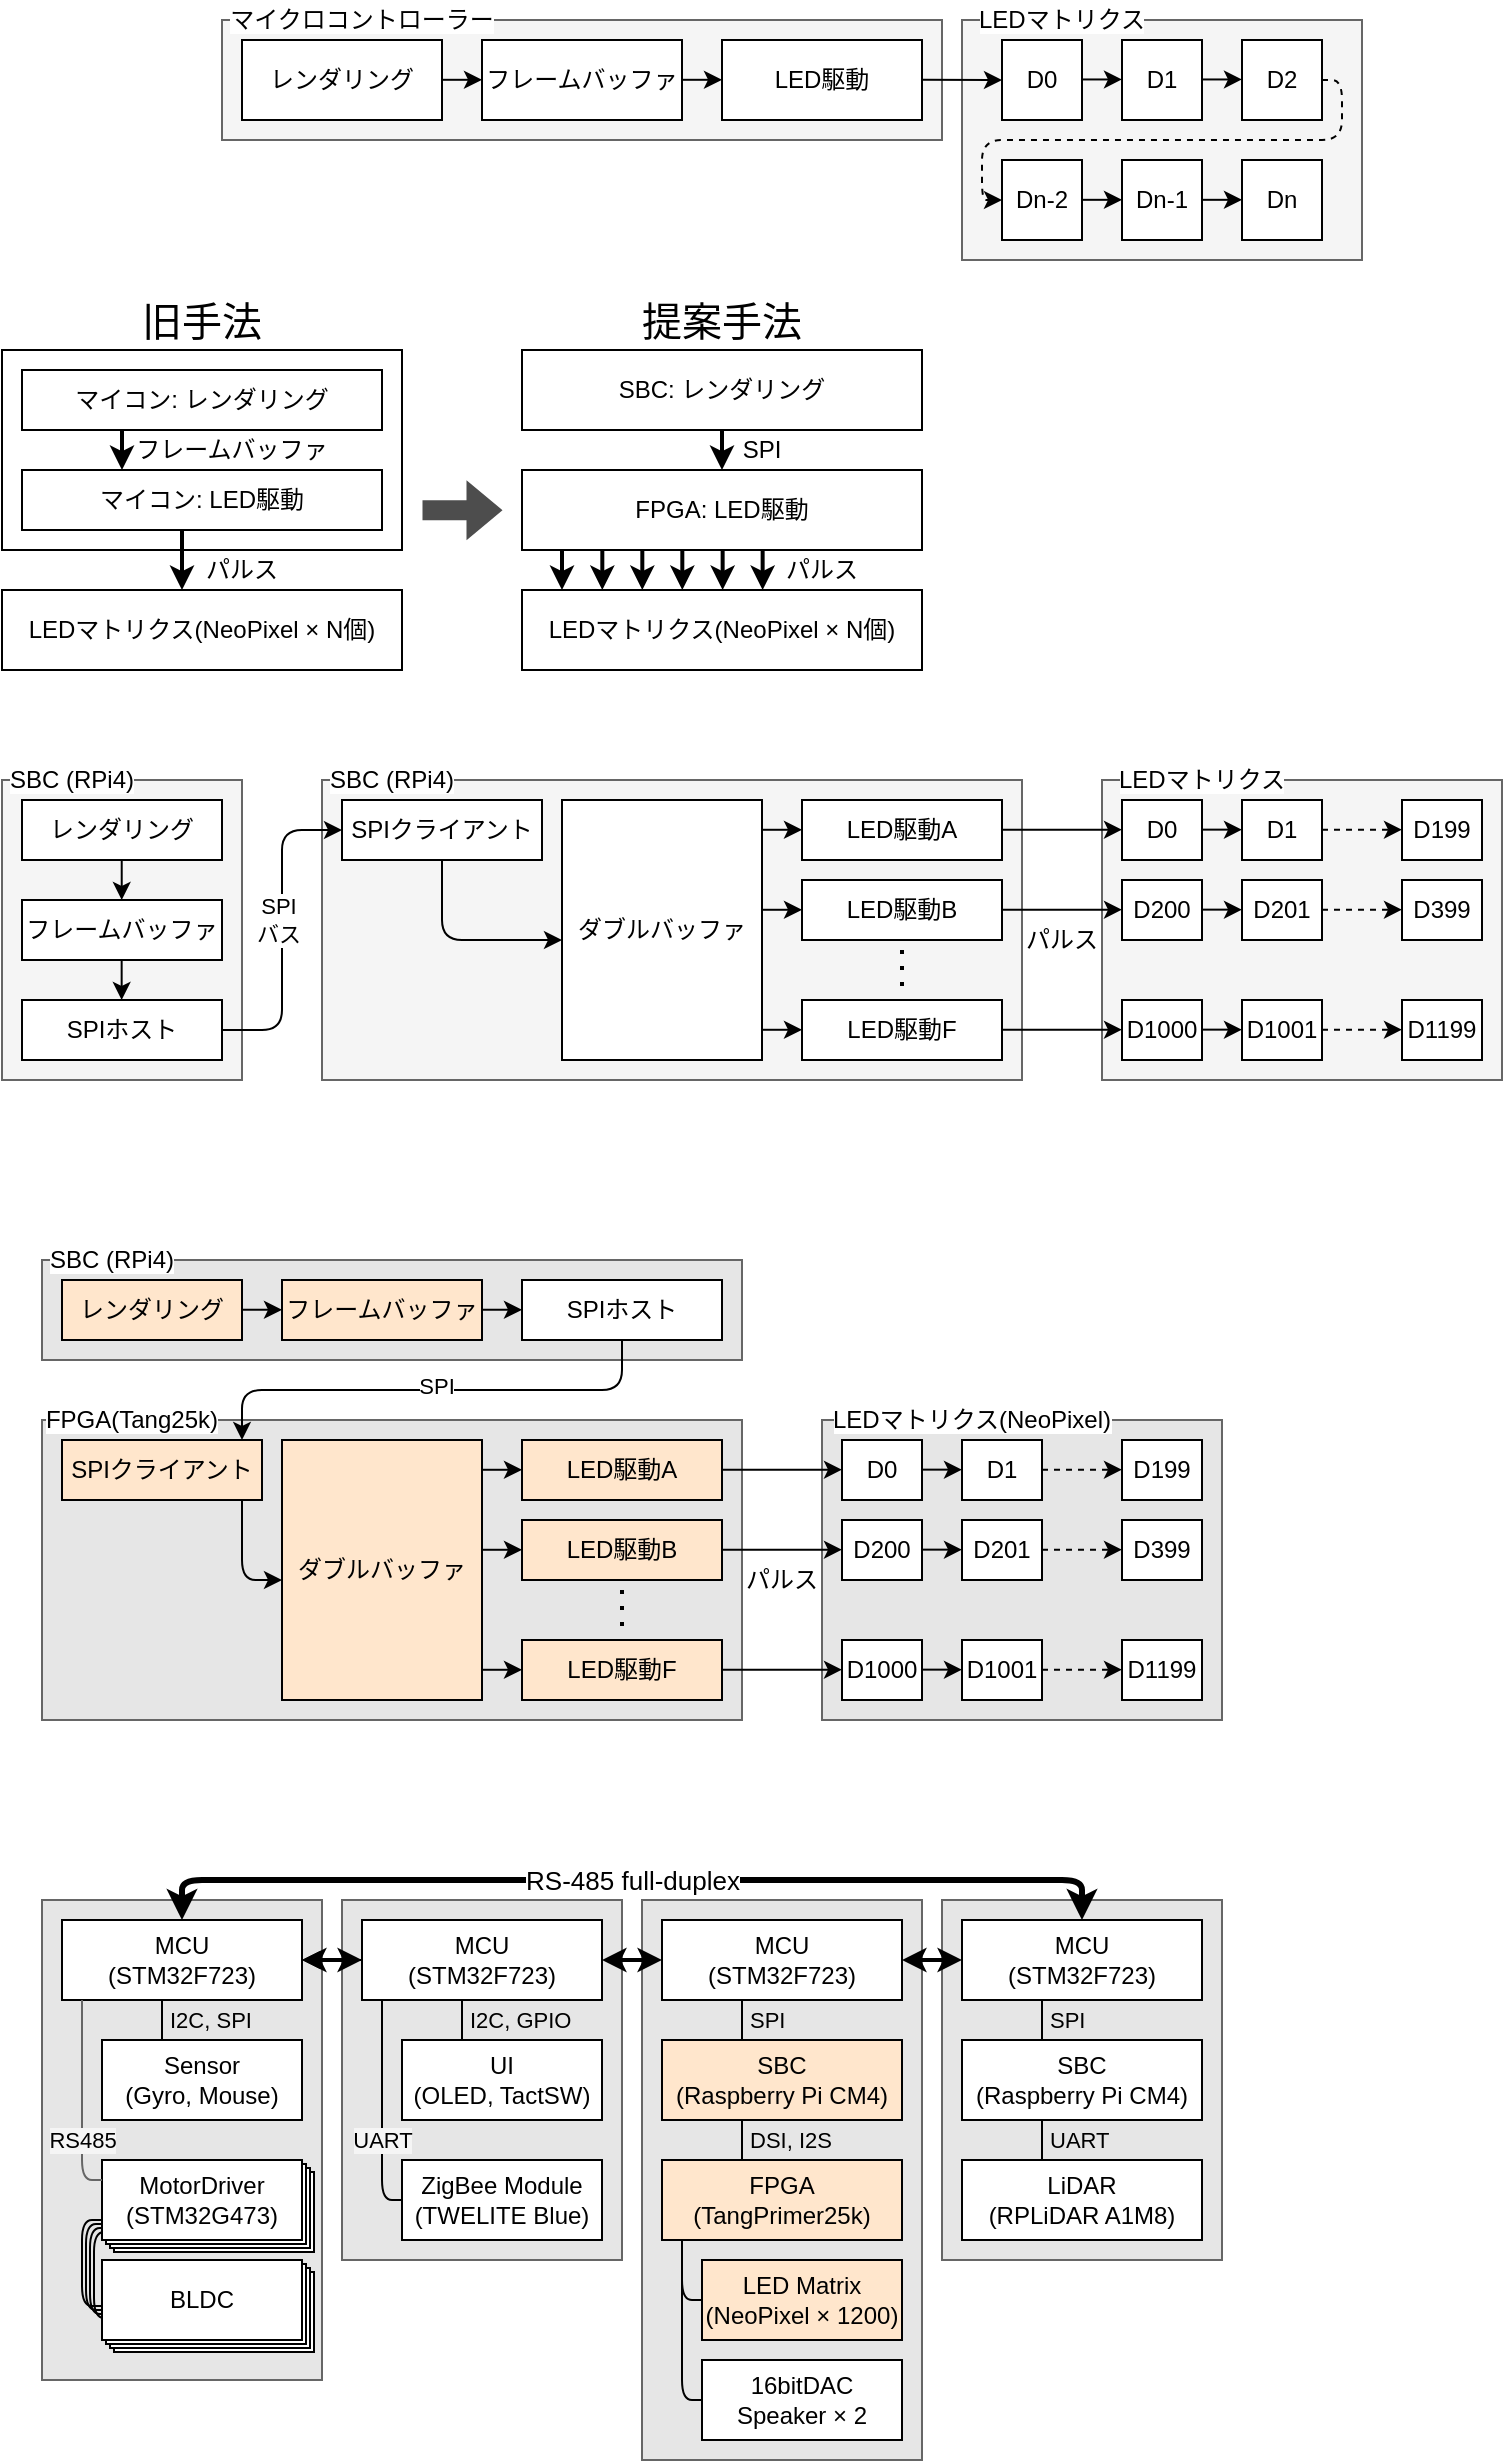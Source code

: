<mxfile>
    <diagram id="3L20UBSQIsQVpftriw2r" name="ページ1">
        <mxGraphModel dx="655" dy="549" grid="1" gridSize="10" guides="1" tooltips="1" connect="1" arrows="1" fold="1" page="1" pageScale="1" pageWidth="1169" pageHeight="827" math="0" shadow="0">
            <root>
                <mxCell id="0"/>
                <mxCell id="1" parent="0"/>
                <mxCell id="86" value="" style="rounded=0;whiteSpace=wrap;html=1;fillColor=none;" parent="1" vertex="1">
                    <mxGeometry x="20" y="245" width="200" height="100" as="geometry"/>
                </mxCell>
                <mxCell id="2" value="" style="rounded=0;whiteSpace=wrap;html=1;fillColor=#f5f5f5;fontColor=#333333;strokeColor=#666666;" parent="1" vertex="1">
                    <mxGeometry x="130" y="80" width="360" height="60" as="geometry"/>
                </mxCell>
                <mxCell id="3" value="レンダリング" style="rounded=0;whiteSpace=wrap;html=1;" parent="1" vertex="1">
                    <mxGeometry x="140" y="90" width="100" height="40" as="geometry"/>
                </mxCell>
                <mxCell id="4" value="" style="rounded=0;whiteSpace=wrap;html=1;fillColor=#f5f5f5;fontColor=#333333;strokeColor=#666666;" parent="1" vertex="1">
                    <mxGeometry x="500" y="80" width="200" height="120" as="geometry"/>
                </mxCell>
                <mxCell id="6" value="LED駆動" style="rounded=0;whiteSpace=wrap;html=1;" parent="1" vertex="1">
                    <mxGeometry x="380" y="90" width="100" height="40" as="geometry"/>
                </mxCell>
                <mxCell id="7" value="フレームバッファ" style="rounded=0;whiteSpace=wrap;html=1;" parent="1" vertex="1">
                    <mxGeometry x="260" y="90" width="100" height="40" as="geometry"/>
                </mxCell>
                <mxCell id="8" value="D0" style="rounded=0;whiteSpace=wrap;html=1;" parent="1" vertex="1">
                    <mxGeometry x="520" y="90" width="40" height="40" as="geometry"/>
                </mxCell>
                <mxCell id="9" value="D1" style="rounded=0;whiteSpace=wrap;html=1;" parent="1" vertex="1">
                    <mxGeometry x="580" y="90" width="40" height="40" as="geometry"/>
                </mxCell>
                <mxCell id="10" value="D2" style="rounded=0;whiteSpace=wrap;html=1;" parent="1" vertex="1">
                    <mxGeometry x="640" y="90" width="40" height="40" as="geometry"/>
                </mxCell>
                <mxCell id="12" value="" style="endArrow=classic;html=1;" parent="1" edge="1">
                    <mxGeometry width="50" height="50" relative="1" as="geometry">
                        <mxPoint x="560" y="109.73" as="sourcePoint"/>
                        <mxPoint x="580" y="109.73" as="targetPoint"/>
                        <Array as="points">
                            <mxPoint x="580" y="109.73"/>
                        </Array>
                    </mxGeometry>
                </mxCell>
                <mxCell id="13" value="" style="endArrow=classic;html=1;" parent="1" edge="1">
                    <mxGeometry width="50" height="50" relative="1" as="geometry">
                        <mxPoint x="620" y="109.73" as="sourcePoint"/>
                        <mxPoint x="640" y="109.73" as="targetPoint"/>
                        <Array as="points">
                            <mxPoint x="640" y="109.73"/>
                        </Array>
                    </mxGeometry>
                </mxCell>
                <mxCell id="14" value="Dn" style="rounded=0;whiteSpace=wrap;html=1;" parent="1" vertex="1">
                    <mxGeometry x="640" y="150" width="40" height="40" as="geometry"/>
                </mxCell>
                <mxCell id="15" value="Dn-1" style="rounded=0;whiteSpace=wrap;html=1;" parent="1" vertex="1">
                    <mxGeometry x="580" y="150" width="40" height="40" as="geometry"/>
                </mxCell>
                <mxCell id="16" value="Dn-2" style="rounded=0;whiteSpace=wrap;html=1;" parent="1" vertex="1">
                    <mxGeometry x="520" y="150" width="40" height="40" as="geometry"/>
                </mxCell>
                <mxCell id="17" value="" style="endArrow=classic;html=1;" parent="1" edge="1">
                    <mxGeometry width="50" height="50" relative="1" as="geometry">
                        <mxPoint x="560" y="169.91" as="sourcePoint"/>
                        <mxPoint x="580" y="169.91" as="targetPoint"/>
                        <Array as="points">
                            <mxPoint x="580" y="169.91"/>
                        </Array>
                    </mxGeometry>
                </mxCell>
                <mxCell id="19" value="" style="endArrow=classic;html=1;" parent="1" edge="1">
                    <mxGeometry width="50" height="50" relative="1" as="geometry">
                        <mxPoint x="620" y="169.91" as="sourcePoint"/>
                        <mxPoint x="640" y="169.91" as="targetPoint"/>
                        <Array as="points">
                            <mxPoint x="640" y="169.91"/>
                        </Array>
                    </mxGeometry>
                </mxCell>
                <mxCell id="20" value="" style="endArrow=classic;html=1;dashed=1;" parent="1" edge="1">
                    <mxGeometry width="50" height="50" relative="1" as="geometry">
                        <mxPoint x="680" y="110" as="sourcePoint"/>
                        <mxPoint x="520" y="170" as="targetPoint"/>
                        <Array as="points">
                            <mxPoint x="690" y="110"/>
                            <mxPoint x="690" y="140"/>
                            <mxPoint x="510" y="140"/>
                            <mxPoint x="510" y="170"/>
                        </Array>
                    </mxGeometry>
                </mxCell>
                <mxCell id="23" value="&lt;span style=&quot;background-color: rgb(255, 255, 255);&quot;&gt;マイクロコントローラー&lt;/span&gt;" style="rounded=0;whiteSpace=wrap;html=1;fillColor=none;strokeColor=none;" parent="1" vertex="1">
                    <mxGeometry x="130" y="70" width="140" height="20" as="geometry"/>
                </mxCell>
                <mxCell id="26" value="" style="endArrow=classic;html=1;" parent="1" edge="1">
                    <mxGeometry width="50" height="50" relative="1" as="geometry">
                        <mxPoint x="240" y="109.9" as="sourcePoint"/>
                        <mxPoint x="260" y="109.9" as="targetPoint"/>
                        <Array as="points">
                            <mxPoint x="260" y="109.9"/>
                        </Array>
                    </mxGeometry>
                </mxCell>
                <mxCell id="28" value="" style="endArrow=classic;html=1;" parent="1" edge="1">
                    <mxGeometry width="50" height="50" relative="1" as="geometry">
                        <mxPoint x="360" y="109.9" as="sourcePoint"/>
                        <mxPoint x="380" y="109.9" as="targetPoint"/>
                        <Array as="points">
                            <mxPoint x="380" y="109.9"/>
                        </Array>
                    </mxGeometry>
                </mxCell>
                <mxCell id="30" value="" style="endArrow=classic;html=1;entryX=0;entryY=0.5;entryDx=0;entryDy=0;" parent="1" target="8" edge="1">
                    <mxGeometry width="50" height="50" relative="1" as="geometry">
                        <mxPoint x="480" y="109.88" as="sourcePoint"/>
                        <mxPoint x="510" y="110" as="targetPoint"/>
                    </mxGeometry>
                </mxCell>
                <mxCell id="31" value="&lt;span style=&quot;background-color: rgb(255, 255, 255);&quot;&gt;LEDマトリクス&lt;/span&gt;" style="rounded=0;whiteSpace=wrap;html=1;fillColor=none;strokeColor=none;" parent="1" vertex="1">
                    <mxGeometry x="500" y="70" width="100" height="20" as="geometry"/>
                </mxCell>
                <mxCell id="59" value="SBC: レンダリング" style="rounded=0;whiteSpace=wrap;html=1;fillColor=none;" parent="1" vertex="1">
                    <mxGeometry x="280" y="245" width="200" height="40" as="geometry"/>
                </mxCell>
                <mxCell id="60" value="FPGA: LED駆動" style="rounded=0;whiteSpace=wrap;html=1;fillColor=none;" parent="1" vertex="1">
                    <mxGeometry x="280" y="305" width="200" height="40" as="geometry"/>
                </mxCell>
                <mxCell id="61" value="LEDマトリクス(NeoPixel × N個)" style="rounded=0;whiteSpace=wrap;html=1;fillColor=none;" parent="1" vertex="1">
                    <mxGeometry x="280" y="365" width="200" height="40" as="geometry"/>
                </mxCell>
                <mxCell id="62" value="" style="endArrow=classic;html=1;strokeWidth=2;" parent="1" edge="1">
                    <mxGeometry width="50" height="50" relative="1" as="geometry">
                        <mxPoint x="380" y="285" as="sourcePoint"/>
                        <mxPoint x="380" y="305" as="targetPoint"/>
                    </mxGeometry>
                </mxCell>
                <mxCell id="64" value="" style="endArrow=classic;html=1;strokeWidth=2;" parent="1" edge="1">
                    <mxGeometry width="50" height="50" relative="1" as="geometry">
                        <mxPoint x="300" y="345" as="sourcePoint"/>
                        <mxPoint x="300" y="365" as="targetPoint"/>
                    </mxGeometry>
                </mxCell>
                <mxCell id="67" value="" style="endArrow=classic;html=1;strokeWidth=2;" parent="1" edge="1">
                    <mxGeometry width="50" height="50" relative="1" as="geometry">
                        <mxPoint x="320.16" y="345" as="sourcePoint"/>
                        <mxPoint x="320.16" y="365" as="targetPoint"/>
                    </mxGeometry>
                </mxCell>
                <mxCell id="68" value="" style="endArrow=classic;html=1;strokeWidth=2;" parent="1" edge="1">
                    <mxGeometry width="50" height="50" relative="1" as="geometry">
                        <mxPoint x="340.16" y="345" as="sourcePoint"/>
                        <mxPoint x="340.16" y="365" as="targetPoint"/>
                    </mxGeometry>
                </mxCell>
                <mxCell id="69" value="" style="endArrow=classic;html=1;strokeWidth=2;" parent="1" edge="1">
                    <mxGeometry width="50" height="50" relative="1" as="geometry">
                        <mxPoint x="360.16" y="345" as="sourcePoint"/>
                        <mxPoint x="360.16" y="365" as="targetPoint"/>
                    </mxGeometry>
                </mxCell>
                <mxCell id="70" value="" style="endArrow=classic;html=1;strokeWidth=2;" parent="1" edge="1">
                    <mxGeometry width="50" height="50" relative="1" as="geometry">
                        <mxPoint x="380.32" y="345" as="sourcePoint"/>
                        <mxPoint x="380.32" y="365" as="targetPoint"/>
                    </mxGeometry>
                </mxCell>
                <mxCell id="71" value="" style="endArrow=classic;html=1;strokeWidth=2;" parent="1" edge="1">
                    <mxGeometry width="50" height="50" relative="1" as="geometry">
                        <mxPoint x="400.32" y="345" as="sourcePoint"/>
                        <mxPoint x="400.32" y="365" as="targetPoint"/>
                    </mxGeometry>
                </mxCell>
                <mxCell id="72" value="&lt;span&gt;SPI&lt;/span&gt;" style="rounded=0;whiteSpace=wrap;html=1;fillColor=none;strokeColor=none;" parent="1" vertex="1">
                    <mxGeometry x="380" y="285" width="40" height="20" as="geometry"/>
                </mxCell>
                <mxCell id="73" value="&lt;span&gt;パルス&lt;/span&gt;" style="rounded=0;whiteSpace=wrap;html=1;fillColor=none;strokeColor=none;" parent="1" vertex="1">
                    <mxGeometry x="410" y="345" width="40" height="20" as="geometry"/>
                </mxCell>
                <mxCell id="74" value="マイコン: レンダリング" style="rounded=0;whiteSpace=wrap;html=1;fillColor=none;" parent="1" vertex="1">
                    <mxGeometry x="30" y="255" width="180" height="30" as="geometry"/>
                </mxCell>
                <mxCell id="75" value="マイコン: LED駆動" style="rounded=0;whiteSpace=wrap;html=1;fillColor=none;" parent="1" vertex="1">
                    <mxGeometry x="30" y="305" width="180" height="30" as="geometry"/>
                </mxCell>
                <mxCell id="76" value="LEDマトリクス(NeoPixel × N個)" style="rounded=0;whiteSpace=wrap;html=1;fillColor=none;" parent="1" vertex="1">
                    <mxGeometry x="20" y="365" width="200" height="40" as="geometry"/>
                </mxCell>
                <mxCell id="77" value="" style="endArrow=classic;html=1;strokeWidth=2;" parent="1" edge="1">
                    <mxGeometry width="50" height="50" relative="1" as="geometry">
                        <mxPoint x="80" y="285" as="sourcePoint"/>
                        <mxPoint x="80" y="305" as="targetPoint"/>
                    </mxGeometry>
                </mxCell>
                <mxCell id="83" value="" style="endArrow=classic;html=1;strokeWidth=2;" parent="1" edge="1">
                    <mxGeometry width="50" height="50" relative="1" as="geometry">
                        <mxPoint x="110" y="335" as="sourcePoint"/>
                        <mxPoint x="110" y="365" as="targetPoint"/>
                    </mxGeometry>
                </mxCell>
                <mxCell id="84" value="&lt;span style=&quot;&quot;&gt;フレームバッファ&lt;/span&gt;" style="rounded=0;whiteSpace=wrap;html=1;fillColor=none;strokeColor=none;labelBackgroundColor=none;" parent="1" vertex="1">
                    <mxGeometry x="80" y="285" width="110" height="20" as="geometry"/>
                </mxCell>
                <mxCell id="85" value="&lt;span style=&quot;&quot;&gt;パルス&lt;/span&gt;" style="rounded=0;whiteSpace=wrap;html=1;fillColor=none;strokeColor=none;labelBackgroundColor=none;" parent="1" vertex="1">
                    <mxGeometry x="120" y="345" width="40" height="20" as="geometry"/>
                </mxCell>
                <mxCell id="89" value="&lt;span style=&quot;&quot;&gt;&lt;font style=&quot;font-size: 20px;&quot;&gt;旧手法&lt;/font&gt;&lt;/span&gt;" style="rounded=0;whiteSpace=wrap;html=1;fillColor=none;strokeColor=none;labelBackgroundColor=none;" parent="1" vertex="1">
                    <mxGeometry x="65" y="215" width="110" height="30" as="geometry"/>
                </mxCell>
                <mxCell id="90" value="&lt;span style=&quot;&quot;&gt;&lt;font style=&quot;font-size: 20px;&quot;&gt;提案手法&lt;/font&gt;&lt;/span&gt;" style="rounded=0;whiteSpace=wrap;html=1;fillColor=none;strokeColor=none;labelBackgroundColor=none;" parent="1" vertex="1">
                    <mxGeometry x="325" y="215" width="110" height="30" as="geometry"/>
                </mxCell>
                <mxCell id="91" value="" style="shape=flexArrow;endArrow=classic;html=1;fillColor=#4D4D4D;gradientColor=none;strokeWidth=0;strokeColor=none;" parent="1" edge="1">
                    <mxGeometry width="50" height="50" relative="1" as="geometry">
                        <mxPoint x="230" y="324.84" as="sourcePoint"/>
                        <mxPoint x="270" y="324.84" as="targetPoint"/>
                    </mxGeometry>
                </mxCell>
                <mxCell id="92" value="" style="rounded=0;whiteSpace=wrap;html=1;fillColor=#f5f5f5;fontColor=#333333;strokeColor=#666666;" parent="1" vertex="1">
                    <mxGeometry x="20" y="460" width="120" height="150" as="geometry"/>
                </mxCell>
                <mxCell id="93" value="レンダリング" style="rounded=0;whiteSpace=wrap;html=1;" parent="1" vertex="1">
                    <mxGeometry x="30" y="470" width="100" height="30" as="geometry"/>
                </mxCell>
                <mxCell id="94" value="" style="rounded=0;whiteSpace=wrap;html=1;fillColor=#f5f5f5;fontColor=#333333;strokeColor=#666666;" parent="1" vertex="1">
                    <mxGeometry x="570" y="460" width="200" height="150" as="geometry"/>
                </mxCell>
                <mxCell id="96" value="フレームバッファ" style="rounded=0;whiteSpace=wrap;html=1;" parent="1" vertex="1">
                    <mxGeometry x="30" y="520" width="100" height="30" as="geometry"/>
                </mxCell>
                <mxCell id="97" value="D0" style="rounded=0;whiteSpace=wrap;html=1;" parent="1" vertex="1">
                    <mxGeometry x="580" y="470" width="40" height="30" as="geometry"/>
                </mxCell>
                <mxCell id="108" value="&lt;span style=&quot;background-color: rgb(255, 255, 255);&quot;&gt;SBC (RPi4)&lt;/span&gt;" style="rounded=0;whiteSpace=wrap;html=1;fillColor=none;strokeColor=none;" parent="1" vertex="1">
                    <mxGeometry x="20" y="450" width="70" height="20" as="geometry"/>
                </mxCell>
                <mxCell id="112" value="&lt;span style=&quot;background-color: rgb(255, 255, 255);&quot;&gt;LEDマトリクス&lt;/span&gt;" style="rounded=0;whiteSpace=wrap;html=1;fillColor=none;strokeColor=none;" parent="1" vertex="1">
                    <mxGeometry x="570" y="450" width="100" height="20" as="geometry"/>
                </mxCell>
                <mxCell id="113" value="" style="endArrow=classic;html=1;" parent="1" edge="1">
                    <mxGeometry width="50" height="50" relative="1" as="geometry">
                        <mxPoint x="79.86" y="500" as="sourcePoint"/>
                        <mxPoint x="79.86" y="520" as="targetPoint"/>
                    </mxGeometry>
                </mxCell>
                <mxCell id="114" value="" style="endArrow=classic;html=1;" parent="1" edge="1">
                    <mxGeometry width="50" height="50" relative="1" as="geometry">
                        <mxPoint x="79.83" y="550" as="sourcePoint"/>
                        <mxPoint x="79.83" y="570" as="targetPoint"/>
                    </mxGeometry>
                </mxCell>
                <mxCell id="115" value="SPIホスト" style="rounded=0;whiteSpace=wrap;html=1;" parent="1" vertex="1">
                    <mxGeometry x="30" y="570" width="100" height="30" as="geometry"/>
                </mxCell>
                <mxCell id="116" value="" style="rounded=0;whiteSpace=wrap;html=1;fillColor=#f5f5f5;fontColor=#333333;strokeColor=#666666;" parent="1" vertex="1">
                    <mxGeometry x="180" y="460" width="350" height="150" as="geometry"/>
                </mxCell>
                <mxCell id="117" value="SPIクライアント" style="rounded=0;whiteSpace=wrap;html=1;" parent="1" vertex="1">
                    <mxGeometry x="190" y="470" width="100" height="30" as="geometry"/>
                </mxCell>
                <mxCell id="119" value="&lt;span style=&quot;background-color: rgb(255, 255, 255);&quot;&gt;SBC (RPi4)&lt;/span&gt;" style="rounded=0;whiteSpace=wrap;html=1;fillColor=none;strokeColor=none;" parent="1" vertex="1">
                    <mxGeometry x="180" y="450" width="70" height="20" as="geometry"/>
                </mxCell>
                <mxCell id="122" value="ダブルバッファ" style="rounded=0;whiteSpace=wrap;html=1;" parent="1" vertex="1">
                    <mxGeometry x="300" y="470" width="100" height="130" as="geometry"/>
                </mxCell>
                <mxCell id="123" value="" style="endArrow=classic;html=1;" parent="1" edge="1">
                    <mxGeometry width="50" height="50" relative="1" as="geometry">
                        <mxPoint x="130" y="585" as="sourcePoint"/>
                        <mxPoint x="190" y="485" as="targetPoint"/>
                        <Array as="points">
                            <mxPoint x="160" y="585"/>
                            <mxPoint x="160" y="550"/>
                            <mxPoint x="160" y="485"/>
                        </Array>
                    </mxGeometry>
                </mxCell>
                <mxCell id="132" value="SPI&lt;div&gt;バス&lt;/div&gt;" style="edgeLabel;html=1;align=center;verticalAlign=middle;resizable=0;points=[];" parent="123" vertex="1" connectable="0">
                    <mxGeometry x="0.062" y="2" relative="1" as="geometry">
                        <mxPoint as="offset"/>
                    </mxGeometry>
                </mxCell>
                <mxCell id="124" value="" style="endArrow=classic;html=1;" parent="1" edge="1">
                    <mxGeometry width="50" height="50" relative="1" as="geometry">
                        <mxPoint x="240" y="500" as="sourcePoint"/>
                        <mxPoint x="300" y="540" as="targetPoint"/>
                        <Array as="points">
                            <mxPoint x="240" y="540"/>
                        </Array>
                    </mxGeometry>
                </mxCell>
                <mxCell id="125" value="LED駆動A" style="rounded=0;whiteSpace=wrap;html=1;" parent="1" vertex="1">
                    <mxGeometry x="420" y="470" width="100" height="30" as="geometry"/>
                </mxCell>
                <mxCell id="126" value="LED駆動B" style="rounded=0;whiteSpace=wrap;html=1;" parent="1" vertex="1">
                    <mxGeometry x="420" y="510" width="100" height="30" as="geometry"/>
                </mxCell>
                <mxCell id="127" value="LED駆動F" style="rounded=0;whiteSpace=wrap;html=1;" parent="1" vertex="1">
                    <mxGeometry x="420" y="570" width="100" height="30" as="geometry"/>
                </mxCell>
                <mxCell id="128" value="" style="endArrow=none;dashed=1;html=1;dashPattern=1 3;strokeWidth=2;" parent="1" edge="1">
                    <mxGeometry width="50" height="50" relative="1" as="geometry">
                        <mxPoint x="470" y="545" as="sourcePoint"/>
                        <mxPoint x="470" y="565" as="targetPoint"/>
                    </mxGeometry>
                </mxCell>
                <mxCell id="129" value="" style="endArrow=classic;html=1;" parent="1" edge="1">
                    <mxGeometry width="50" height="50" relative="1" as="geometry">
                        <mxPoint x="400" y="584.89" as="sourcePoint"/>
                        <mxPoint x="420" y="584.89" as="targetPoint"/>
                    </mxGeometry>
                </mxCell>
                <mxCell id="130" value="" style="endArrow=classic;html=1;" parent="1" edge="1">
                    <mxGeometry width="50" height="50" relative="1" as="geometry">
                        <mxPoint x="400" y="524.89" as="sourcePoint"/>
                        <mxPoint x="420" y="524.89" as="targetPoint"/>
                    </mxGeometry>
                </mxCell>
                <mxCell id="131" value="" style="endArrow=classic;html=1;" parent="1" edge="1">
                    <mxGeometry width="50" height="50" relative="1" as="geometry">
                        <mxPoint x="400" y="484.89" as="sourcePoint"/>
                        <mxPoint x="420" y="484.89" as="targetPoint"/>
                    </mxGeometry>
                </mxCell>
                <mxCell id="137" value="" style="endArrow=classic;html=1;" parent="1" edge="1">
                    <mxGeometry width="50" height="50" relative="1" as="geometry">
                        <mxPoint x="620" y="484.82" as="sourcePoint"/>
                        <mxPoint x="640" y="484.82" as="targetPoint"/>
                    </mxGeometry>
                </mxCell>
                <mxCell id="138" value="D1" style="rounded=0;whiteSpace=wrap;html=1;" parent="1" vertex="1">
                    <mxGeometry x="640" y="470" width="40" height="30" as="geometry"/>
                </mxCell>
                <mxCell id="139" value="" style="endArrow=classic;html=1;dashed=1;" parent="1" edge="1">
                    <mxGeometry width="50" height="50" relative="1" as="geometry">
                        <mxPoint x="680" y="484.82" as="sourcePoint"/>
                        <mxPoint x="720" y="484.82" as="targetPoint"/>
                    </mxGeometry>
                </mxCell>
                <mxCell id="140" value="D199" style="rounded=0;whiteSpace=wrap;html=1;" parent="1" vertex="1">
                    <mxGeometry x="720" y="470" width="40" height="30" as="geometry"/>
                </mxCell>
                <mxCell id="143" value="" style="endArrow=classic;html=1;" parent="1" edge="1">
                    <mxGeometry width="50" height="50" relative="1" as="geometry">
                        <mxPoint x="520" y="484.86" as="sourcePoint"/>
                        <mxPoint x="580" y="484.86" as="targetPoint"/>
                    </mxGeometry>
                </mxCell>
                <mxCell id="144" value="D200" style="rounded=0;whiteSpace=wrap;html=1;" parent="1" vertex="1">
                    <mxGeometry x="580" y="510" width="40" height="30" as="geometry"/>
                </mxCell>
                <mxCell id="145" value="" style="endArrow=classic;html=1;" parent="1" edge="1">
                    <mxGeometry width="50" height="50" relative="1" as="geometry">
                        <mxPoint x="620" y="524.82" as="sourcePoint"/>
                        <mxPoint x="640" y="524.82" as="targetPoint"/>
                    </mxGeometry>
                </mxCell>
                <mxCell id="146" value="D201" style="rounded=0;whiteSpace=wrap;html=1;" parent="1" vertex="1">
                    <mxGeometry x="640" y="510" width="40" height="30" as="geometry"/>
                </mxCell>
                <mxCell id="147" value="" style="endArrow=classic;html=1;dashed=1;" parent="1" edge="1">
                    <mxGeometry width="50" height="50" relative="1" as="geometry">
                        <mxPoint x="680" y="524.82" as="sourcePoint"/>
                        <mxPoint x="720" y="524.82" as="targetPoint"/>
                    </mxGeometry>
                </mxCell>
                <mxCell id="148" value="D399" style="rounded=0;whiteSpace=wrap;html=1;" parent="1" vertex="1">
                    <mxGeometry x="720" y="510" width="40" height="30" as="geometry"/>
                </mxCell>
                <mxCell id="149" value="" style="endArrow=classic;html=1;" parent="1" edge="1">
                    <mxGeometry width="50" height="50" relative="1" as="geometry">
                        <mxPoint x="520" y="524.86" as="sourcePoint"/>
                        <mxPoint x="580" y="524.86" as="targetPoint"/>
                    </mxGeometry>
                </mxCell>
                <mxCell id="150" value="D1000" style="rounded=0;whiteSpace=wrap;html=1;" parent="1" vertex="1">
                    <mxGeometry x="580" y="570" width="40" height="30" as="geometry"/>
                </mxCell>
                <mxCell id="151" value="" style="endArrow=classic;html=1;" parent="1" edge="1">
                    <mxGeometry width="50" height="50" relative="1" as="geometry">
                        <mxPoint x="620" y="584.82" as="sourcePoint"/>
                        <mxPoint x="640" y="584.82" as="targetPoint"/>
                    </mxGeometry>
                </mxCell>
                <mxCell id="152" value="D1001" style="rounded=0;whiteSpace=wrap;html=1;" parent="1" vertex="1">
                    <mxGeometry x="640" y="570" width="40" height="30" as="geometry"/>
                </mxCell>
                <mxCell id="153" value="" style="endArrow=classic;html=1;dashed=1;" parent="1" edge="1">
                    <mxGeometry width="50" height="50" relative="1" as="geometry">
                        <mxPoint x="680" y="584.82" as="sourcePoint"/>
                        <mxPoint x="720" y="584.82" as="targetPoint"/>
                    </mxGeometry>
                </mxCell>
                <mxCell id="154" value="D1199" style="rounded=0;whiteSpace=wrap;html=1;" parent="1" vertex="1">
                    <mxGeometry x="720" y="570" width="40" height="30" as="geometry"/>
                </mxCell>
                <mxCell id="155" value="" style="endArrow=classic;html=1;" parent="1" edge="1">
                    <mxGeometry width="50" height="50" relative="1" as="geometry">
                        <mxPoint x="520" y="584.86" as="sourcePoint"/>
                        <mxPoint x="580" y="584.86" as="targetPoint"/>
                    </mxGeometry>
                </mxCell>
                <mxCell id="157" value="&lt;span&gt;パルス&lt;/span&gt;" style="rounded=0;whiteSpace=wrap;html=1;fillColor=none;strokeColor=none;" parent="1" vertex="1">
                    <mxGeometry x="530" y="530" width="40" height="20" as="geometry"/>
                </mxCell>
                <mxCell id="161" value="" style="rounded=0;whiteSpace=wrap;html=1;fillColor=#E6E6E6;fontColor=#333333;strokeColor=#666666;" parent="1" vertex="1">
                    <mxGeometry x="40" y="700" width="350" height="50" as="geometry"/>
                </mxCell>
                <mxCell id="162" value="レンダリング" style="rounded=0;whiteSpace=wrap;html=1;fillColor=#FFE6CC;" parent="1" vertex="1">
                    <mxGeometry x="50" y="710" width="90" height="30" as="geometry"/>
                </mxCell>
                <mxCell id="164" value="フレームバッファ" style="rounded=0;whiteSpace=wrap;html=1;fillColor=#FFE6CC;" parent="1" vertex="1">
                    <mxGeometry x="160" y="710" width="100" height="30" as="geometry"/>
                </mxCell>
                <mxCell id="166" value="&lt;span style=&quot;background-color: rgb(255, 255, 255);&quot;&gt;SBC (RPi4)&lt;/span&gt;" style="rounded=0;whiteSpace=wrap;html=1;fillColor=none;strokeColor=none;" parent="1" vertex="1">
                    <mxGeometry x="40" y="690" width="70" height="20" as="geometry"/>
                </mxCell>
                <mxCell id="170" value="SPIホスト" style="rounded=0;whiteSpace=wrap;html=1;" parent="1" vertex="1">
                    <mxGeometry x="280" y="710" width="100" height="30" as="geometry"/>
                </mxCell>
                <mxCell id="203" value="" style="rounded=0;whiteSpace=wrap;html=1;fillColor=#E6E6E6;fontColor=#333333;strokeColor=#666666;" parent="1" vertex="1">
                    <mxGeometry x="430" y="780" width="200" height="150" as="geometry"/>
                </mxCell>
                <mxCell id="204" value="D0" style="rounded=0;whiteSpace=wrap;html=1;" parent="1" vertex="1">
                    <mxGeometry x="440" y="790" width="40" height="30" as="geometry"/>
                </mxCell>
                <mxCell id="205" value="&lt;span style=&quot;background-color: rgb(255, 255, 255);&quot;&gt;LEDマトリクス(NeoPixel)&lt;/span&gt;" style="rounded=0;whiteSpace=wrap;html=1;fillColor=none;strokeColor=none;" parent="1" vertex="1">
                    <mxGeometry x="430" y="770" width="150" height="20" as="geometry"/>
                </mxCell>
                <mxCell id="206" value="" style="rounded=0;whiteSpace=wrap;html=1;fillColor=#E6E6E6;fontColor=#333333;strokeColor=#666666;" parent="1" vertex="1">
                    <mxGeometry x="40" y="780" width="350" height="150" as="geometry"/>
                </mxCell>
                <mxCell id="207" value="SPIクライアント" style="rounded=0;whiteSpace=wrap;html=1;fillColor=#FFE6CC;" parent="1" vertex="1">
                    <mxGeometry x="50" y="790" width="100" height="30" as="geometry"/>
                </mxCell>
                <mxCell id="208" value="&lt;span style=&quot;background-color: rgb(255, 255, 255);&quot;&gt;FPGA(Tang25k)&lt;/span&gt;" style="rounded=0;whiteSpace=wrap;html=1;fillColor=none;strokeColor=none;" parent="1" vertex="1">
                    <mxGeometry x="40" y="770" width="90" height="20" as="geometry"/>
                </mxCell>
                <mxCell id="209" value="ダブルバッファ" style="rounded=0;whiteSpace=wrap;html=1;fillColor=#FFE6CC;" parent="1" vertex="1">
                    <mxGeometry x="160" y="790" width="100" height="130" as="geometry"/>
                </mxCell>
                <mxCell id="210" value="" style="endArrow=classic;html=1;" parent="1" edge="1">
                    <mxGeometry width="50" height="50" relative="1" as="geometry">
                        <mxPoint x="140" y="820" as="sourcePoint"/>
                        <mxPoint x="160" y="860" as="targetPoint"/>
                        <Array as="points">
                            <mxPoint x="140" y="860"/>
                        </Array>
                    </mxGeometry>
                </mxCell>
                <mxCell id="211" value="LED駆動A" style="rounded=0;whiteSpace=wrap;html=1;fillColor=#FFE6CC;" parent="1" vertex="1">
                    <mxGeometry x="280" y="790" width="100" height="30" as="geometry"/>
                </mxCell>
                <mxCell id="212" value="LED駆動B" style="rounded=0;whiteSpace=wrap;html=1;fillColor=#FFE6CC;" parent="1" vertex="1">
                    <mxGeometry x="280" y="830" width="100" height="30" as="geometry"/>
                </mxCell>
                <mxCell id="213" value="LED駆動F" style="rounded=0;whiteSpace=wrap;html=1;fillColor=#FFE6CC;" parent="1" vertex="1">
                    <mxGeometry x="280" y="890" width="100" height="30" as="geometry"/>
                </mxCell>
                <mxCell id="214" value="" style="endArrow=none;dashed=1;html=1;dashPattern=1 3;strokeWidth=2;" parent="1" edge="1">
                    <mxGeometry width="50" height="50" relative="1" as="geometry">
                        <mxPoint x="330" y="865" as="sourcePoint"/>
                        <mxPoint x="330" y="885" as="targetPoint"/>
                    </mxGeometry>
                </mxCell>
                <mxCell id="215" value="" style="endArrow=classic;html=1;" parent="1" edge="1">
                    <mxGeometry width="50" height="50" relative="1" as="geometry">
                        <mxPoint x="260" y="904.89" as="sourcePoint"/>
                        <mxPoint x="280" y="904.89" as="targetPoint"/>
                    </mxGeometry>
                </mxCell>
                <mxCell id="216" value="" style="endArrow=classic;html=1;" parent="1" edge="1">
                    <mxGeometry width="50" height="50" relative="1" as="geometry">
                        <mxPoint x="260" y="844.89" as="sourcePoint"/>
                        <mxPoint x="280" y="844.89" as="targetPoint"/>
                    </mxGeometry>
                </mxCell>
                <mxCell id="217" value="" style="endArrow=classic;html=1;" parent="1" edge="1">
                    <mxGeometry width="50" height="50" relative="1" as="geometry">
                        <mxPoint x="260" y="804.89" as="sourcePoint"/>
                        <mxPoint x="280" y="804.89" as="targetPoint"/>
                    </mxGeometry>
                </mxCell>
                <mxCell id="218" value="" style="endArrow=classic;html=1;" parent="1" edge="1">
                    <mxGeometry width="50" height="50" relative="1" as="geometry">
                        <mxPoint x="480" y="804.82" as="sourcePoint"/>
                        <mxPoint x="500" y="804.82" as="targetPoint"/>
                    </mxGeometry>
                </mxCell>
                <mxCell id="219" value="D1" style="rounded=0;whiteSpace=wrap;html=1;" parent="1" vertex="1">
                    <mxGeometry x="500" y="790" width="40" height="30" as="geometry"/>
                </mxCell>
                <mxCell id="220" value="" style="endArrow=classic;html=1;dashed=1;" parent="1" edge="1">
                    <mxGeometry width="50" height="50" relative="1" as="geometry">
                        <mxPoint x="540" y="804.82" as="sourcePoint"/>
                        <mxPoint x="580" y="804.82" as="targetPoint"/>
                    </mxGeometry>
                </mxCell>
                <mxCell id="221" value="D199" style="rounded=0;whiteSpace=wrap;html=1;" parent="1" vertex="1">
                    <mxGeometry x="580" y="790" width="40" height="30" as="geometry"/>
                </mxCell>
                <mxCell id="222" value="" style="endArrow=classic;html=1;" parent="1" edge="1">
                    <mxGeometry width="50" height="50" relative="1" as="geometry">
                        <mxPoint x="380" y="804.86" as="sourcePoint"/>
                        <mxPoint x="440" y="804.86" as="targetPoint"/>
                    </mxGeometry>
                </mxCell>
                <mxCell id="223" value="D200" style="rounded=0;whiteSpace=wrap;html=1;" parent="1" vertex="1">
                    <mxGeometry x="440" y="830" width="40" height="30" as="geometry"/>
                </mxCell>
                <mxCell id="224" value="" style="endArrow=classic;html=1;" parent="1" edge="1">
                    <mxGeometry width="50" height="50" relative="1" as="geometry">
                        <mxPoint x="480" y="844.82" as="sourcePoint"/>
                        <mxPoint x="500" y="844.82" as="targetPoint"/>
                    </mxGeometry>
                </mxCell>
                <mxCell id="225" value="D201" style="rounded=0;whiteSpace=wrap;html=1;" parent="1" vertex="1">
                    <mxGeometry x="500" y="830" width="40" height="30" as="geometry"/>
                </mxCell>
                <mxCell id="226" value="" style="endArrow=classic;html=1;dashed=1;" parent="1" edge="1">
                    <mxGeometry width="50" height="50" relative="1" as="geometry">
                        <mxPoint x="540" y="844.82" as="sourcePoint"/>
                        <mxPoint x="580" y="844.82" as="targetPoint"/>
                    </mxGeometry>
                </mxCell>
                <mxCell id="227" value="D399" style="rounded=0;whiteSpace=wrap;html=1;" parent="1" vertex="1">
                    <mxGeometry x="580" y="830" width="40" height="30" as="geometry"/>
                </mxCell>
                <mxCell id="228" value="" style="endArrow=classic;html=1;" parent="1" edge="1">
                    <mxGeometry width="50" height="50" relative="1" as="geometry">
                        <mxPoint x="380" y="844.86" as="sourcePoint"/>
                        <mxPoint x="440" y="844.86" as="targetPoint"/>
                    </mxGeometry>
                </mxCell>
                <mxCell id="229" value="D1000" style="rounded=0;whiteSpace=wrap;html=1;" parent="1" vertex="1">
                    <mxGeometry x="440" y="890" width="40" height="30" as="geometry"/>
                </mxCell>
                <mxCell id="230" value="" style="endArrow=classic;html=1;" parent="1" edge="1">
                    <mxGeometry width="50" height="50" relative="1" as="geometry">
                        <mxPoint x="480" y="904.82" as="sourcePoint"/>
                        <mxPoint x="500" y="904.82" as="targetPoint"/>
                    </mxGeometry>
                </mxCell>
                <mxCell id="231" value="D1001" style="rounded=0;whiteSpace=wrap;html=1;" parent="1" vertex="1">
                    <mxGeometry x="500" y="890" width="40" height="30" as="geometry"/>
                </mxCell>
                <mxCell id="232" value="" style="endArrow=classic;html=1;dashed=1;" parent="1" edge="1">
                    <mxGeometry width="50" height="50" relative="1" as="geometry">
                        <mxPoint x="540" y="904.82" as="sourcePoint"/>
                        <mxPoint x="580" y="904.82" as="targetPoint"/>
                    </mxGeometry>
                </mxCell>
                <mxCell id="233" value="D1199" style="rounded=0;whiteSpace=wrap;html=1;" parent="1" vertex="1">
                    <mxGeometry x="580" y="890" width="40" height="30" as="geometry"/>
                </mxCell>
                <mxCell id="234" value="" style="endArrow=classic;html=1;" parent="1" edge="1">
                    <mxGeometry width="50" height="50" relative="1" as="geometry">
                        <mxPoint x="380" y="904.86" as="sourcePoint"/>
                        <mxPoint x="440" y="904.86" as="targetPoint"/>
                    </mxGeometry>
                </mxCell>
                <mxCell id="235" value="&lt;span&gt;パルス&lt;/span&gt;" style="rounded=0;whiteSpace=wrap;html=1;fillColor=none;strokeColor=none;" parent="1" vertex="1">
                    <mxGeometry x="390" y="850" width="40" height="20" as="geometry"/>
                </mxCell>
                <mxCell id="236" value="" style="endArrow=classic;html=1;" parent="1" edge="1">
                    <mxGeometry width="50" height="50" relative="1" as="geometry">
                        <mxPoint x="330" y="740" as="sourcePoint"/>
                        <mxPoint x="140" y="790" as="targetPoint"/>
                        <Array as="points">
                            <mxPoint x="330" y="765"/>
                            <mxPoint x="140" y="765"/>
                        </Array>
                    </mxGeometry>
                </mxCell>
                <mxCell id="239" value="SPI" style="edgeLabel;html=1;align=center;verticalAlign=middle;resizable=0;points=[];" parent="236" vertex="1" connectable="0">
                    <mxGeometry x="-0.011" y="-2" relative="1" as="geometry">
                        <mxPoint as="offset"/>
                    </mxGeometry>
                </mxCell>
                <mxCell id="237" value="" style="endArrow=classic;html=1;" parent="1" edge="1">
                    <mxGeometry width="50" height="50" relative="1" as="geometry">
                        <mxPoint x="140" y="724.87" as="sourcePoint"/>
                        <mxPoint x="160" y="724.87" as="targetPoint"/>
                    </mxGeometry>
                </mxCell>
                <mxCell id="238" value="" style="endArrow=classic;html=1;" parent="1" edge="1">
                    <mxGeometry width="50" height="50" relative="1" as="geometry">
                        <mxPoint x="260" y="724.87" as="sourcePoint"/>
                        <mxPoint x="280" y="724.87" as="targetPoint"/>
                    </mxGeometry>
                </mxCell>
                <mxCell id="240" value="" style="rounded=0;whiteSpace=wrap;html=1;fillColor=#E6E6E6;strokeColor=#666666;fontColor=#333333;" vertex="1" parent="1">
                    <mxGeometry x="490" y="1020" width="140" height="180" as="geometry"/>
                </mxCell>
                <mxCell id="241" value="" style="rounded=0;whiteSpace=wrap;html=1;fillColor=#E6E6E6;strokeColor=#666666;fontColor=#333333;" vertex="1" parent="1">
                    <mxGeometry x="340" y="1020" width="140" height="280" as="geometry"/>
                </mxCell>
                <mxCell id="242" value="" style="rounded=0;whiteSpace=wrap;html=1;fillColor=#E6E6E6;strokeColor=#666666;fontColor=#333333;" vertex="1" parent="1">
                    <mxGeometry x="190" y="1020" width="140" height="180" as="geometry"/>
                </mxCell>
                <mxCell id="243" value="" style="rounded=0;whiteSpace=wrap;html=1;fillColor=#E6E6E6;strokeColor=#666666;fontColor=#333333;" vertex="1" parent="1">
                    <mxGeometry x="40" y="1020" width="140" height="240" as="geometry"/>
                </mxCell>
                <mxCell id="244" value="" style="endArrow=none;startArrow=none;html=1;exitX=0;exitY=0.5;exitDx=0;exitDy=0;startFill=0;strokeWidth=1;endFill=0;entryX=0;entryY=0.75;entryDx=0;entryDy=0;" edge="1" parent="1">
                    <mxGeometry x="0.27" width="50" height="50" relative="1" as="geometry">
                        <mxPoint x="72" y="1225" as="sourcePoint"/>
                        <mxPoint x="72" y="1182" as="targetPoint"/>
                        <Array as="points">
                            <mxPoint x="62" y="1225"/>
                            <mxPoint x="62" y="1182"/>
                        </Array>
                        <mxPoint as="offset"/>
                    </mxGeometry>
                </mxCell>
                <mxCell id="245" value="" style="endArrow=none;startArrow=none;html=1;exitX=0;exitY=0.5;exitDx=0;exitDy=0;startFill=0;strokeWidth=1;endFill=0;entryX=0;entryY=0.75;entryDx=0;entryDy=0;" edge="1" parent="1">
                    <mxGeometry x="0.27" width="50" height="50" relative="1" as="geometry">
                        <mxPoint x="74" y="1227" as="sourcePoint"/>
                        <mxPoint x="74" y="1184" as="targetPoint"/>
                        <Array as="points">
                            <mxPoint x="64" y="1227"/>
                            <mxPoint x="64" y="1184"/>
                        </Array>
                        <mxPoint as="offset"/>
                    </mxGeometry>
                </mxCell>
                <mxCell id="246" value="" style="endArrow=none;startArrow=none;html=1;exitX=0;exitY=0.5;exitDx=0;exitDy=0;startFill=0;strokeWidth=1;endFill=0;entryX=0;entryY=0.75;entryDx=0;entryDy=0;" edge="1" parent="1">
                    <mxGeometry x="0.27" width="50" height="50" relative="1" as="geometry">
                        <mxPoint x="76" y="1229" as="sourcePoint"/>
                        <mxPoint x="76" y="1186" as="targetPoint"/>
                        <Array as="points">
                            <mxPoint x="66" y="1229"/>
                            <mxPoint x="66" y="1186"/>
                        </Array>
                        <mxPoint as="offset"/>
                    </mxGeometry>
                </mxCell>
                <mxCell id="247" value="" style="rounded=0;whiteSpace=wrap;html=1;" vertex="1" parent="1">
                    <mxGeometry x="76" y="1206" width="100" height="40" as="geometry"/>
                </mxCell>
                <mxCell id="248" value="" style="rounded=0;whiteSpace=wrap;html=1;" vertex="1" parent="1">
                    <mxGeometry x="74" y="1204" width="100" height="40" as="geometry"/>
                </mxCell>
                <mxCell id="249" value="" style="rounded=0;whiteSpace=wrap;html=1;" vertex="1" parent="1">
                    <mxGeometry x="72" y="1202" width="100" height="40" as="geometry"/>
                </mxCell>
                <mxCell id="250" value="" style="rounded=0;whiteSpace=wrap;html=1;" vertex="1" parent="1">
                    <mxGeometry x="76" y="1156" width="100" height="40" as="geometry"/>
                </mxCell>
                <mxCell id="251" value="" style="rounded=0;whiteSpace=wrap;html=1;" vertex="1" parent="1">
                    <mxGeometry x="74" y="1154" width="100" height="40" as="geometry"/>
                </mxCell>
                <mxCell id="252" value="" style="rounded=0;whiteSpace=wrap;html=1;" vertex="1" parent="1">
                    <mxGeometry x="72" y="1152" width="100" height="40" as="geometry"/>
                </mxCell>
                <mxCell id="253" value="MCU&lt;div&gt;(STM32F723)&lt;/div&gt;" style="rounded=0;whiteSpace=wrap;html=1;" vertex="1" parent="1">
                    <mxGeometry x="350" y="1030" width="120" height="40" as="geometry"/>
                </mxCell>
                <mxCell id="254" value="MCU&lt;div&gt;(STM32F723)&lt;/div&gt;" style="rounded=0;whiteSpace=wrap;html=1;" vertex="1" parent="1">
                    <mxGeometry x="500" y="1030" width="120" height="40" as="geometry"/>
                </mxCell>
                <mxCell id="255" value="" style="endArrow=classic;startArrow=classic;html=1;entryX=0;entryY=0.5;entryDx=0;entryDy=0;exitX=1;exitY=0.5;exitDx=0;exitDy=0;strokeWidth=2;" edge="1" parent="1" source="253" target="254">
                    <mxGeometry width="50" height="50" relative="1" as="geometry">
                        <mxPoint x="400" y="1070" as="sourcePoint"/>
                        <mxPoint x="450" y="1020" as="targetPoint"/>
                        <Array as="points">
                            <mxPoint x="490" y="1050"/>
                        </Array>
                    </mxGeometry>
                </mxCell>
                <mxCell id="256" value="MCU&lt;div&gt;(STM32F723)&lt;/div&gt;" style="rounded=0;whiteSpace=wrap;html=1;" vertex="1" parent="1">
                    <mxGeometry x="50" y="1030" width="120" height="40" as="geometry"/>
                </mxCell>
                <mxCell id="257" value="" style="edgeStyle=none;html=1;" edge="1" parent="1" source="258" target="256">
                    <mxGeometry relative="1" as="geometry"/>
                </mxCell>
                <mxCell id="258" value="MCU&lt;div&gt;(STM32F723)&lt;/div&gt;" style="rounded=0;whiteSpace=wrap;html=1;" vertex="1" parent="1">
                    <mxGeometry x="200" y="1030" width="120" height="40" as="geometry"/>
                </mxCell>
                <mxCell id="259" value="" style="endArrow=classic;startArrow=classic;html=1;entryX=0;entryY=0.5;entryDx=0;entryDy=0;exitX=1;exitY=0.5;exitDx=0;exitDy=0;strokeWidth=2;" edge="1" parent="1" source="256" target="258">
                    <mxGeometry width="50" height="50" relative="1" as="geometry">
                        <mxPoint x="130" y="1070" as="sourcePoint"/>
                        <mxPoint x="180" y="1020" as="targetPoint"/>
                    </mxGeometry>
                </mxCell>
                <mxCell id="260" value="" style="endArrow=classic;startArrow=classic;html=1;entryX=0;entryY=0.5;entryDx=0;entryDy=0;exitX=1;exitY=0.5;exitDx=0;exitDy=0;strokeWidth=2;" edge="1" parent="1" source="258" target="253">
                    <mxGeometry width="50" height="50" relative="1" as="geometry">
                        <mxPoint x="300" y="1044.86" as="sourcePoint"/>
                        <mxPoint x="330" y="1044.86" as="targetPoint"/>
                    </mxGeometry>
                </mxCell>
                <mxCell id="261" value="RS-485 full-duplex" style="endArrow=classic;startArrow=classic;html=1;exitX=0.5;exitY=0;exitDx=0;exitDy=0;entryX=0.5;entryY=0;entryDx=0;entryDy=0;strokeWidth=3;fontSize=13;" edge="1" parent="1" source="256" target="254">
                    <mxGeometry x="0.001" width="50" height="50" relative="1" as="geometry">
                        <mxPoint x="150" y="990" as="sourcePoint"/>
                        <mxPoint x="430" y="990" as="targetPoint"/>
                        <Array as="points">
                            <mxPoint x="110" y="1010"/>
                            <mxPoint x="560" y="1010"/>
                        </Array>
                        <mxPoint as="offset"/>
                    </mxGeometry>
                </mxCell>
                <mxCell id="262" value="SBC&lt;div&gt;&lt;span style=&quot;background-color: transparent;&quot;&gt;(Raspberry Pi CM4)&lt;/span&gt;&lt;/div&gt;" style="rounded=0;whiteSpace=wrap;html=1;fillColor=#FFE6CC;" vertex="1" parent="1">
                    <mxGeometry x="350" y="1090" width="120" height="40" as="geometry"/>
                </mxCell>
                <mxCell id="263" value="ZigBee Module&lt;div&gt;&lt;font style=&quot;color: rgb(0, 0, 0);&quot;&gt;(TWELITE Blue)&lt;/font&gt;&lt;/div&gt;" style="rounded=0;whiteSpace=wrap;html=1;" vertex="1" parent="1">
                    <mxGeometry x="220" y="1150" width="100" height="40" as="geometry"/>
                </mxCell>
                <mxCell id="264" value="UI&lt;div&gt;(OLED, TactSW)&lt;/div&gt;" style="rounded=0;whiteSpace=wrap;html=1;" vertex="1" parent="1">
                    <mxGeometry x="220" y="1090" width="100" height="40" as="geometry"/>
                </mxCell>
                <mxCell id="265" value="Sensor&lt;div&gt;(Gyro, Mouse)&lt;/div&gt;" style="rounded=0;whiteSpace=wrap;html=1;" vertex="1" parent="1">
                    <mxGeometry x="70" y="1090" width="100" height="40" as="geometry"/>
                </mxCell>
                <mxCell id="266" value="MotorDriver&lt;div&gt;(STM32G473)&lt;/div&gt;" style="rounded=0;whiteSpace=wrap;html=1;" vertex="1" parent="1">
                    <mxGeometry x="70" y="1150" width="100" height="40" as="geometry"/>
                </mxCell>
                <mxCell id="267" value="SBC&lt;div&gt;(Raspberry Pi CM4)&lt;/div&gt;" style="rounded=0;whiteSpace=wrap;html=1;" vertex="1" parent="1">
                    <mxGeometry x="500" y="1090" width="120" height="40" as="geometry"/>
                </mxCell>
                <mxCell id="268" value="LED Matrix&lt;div&gt;(NeoPixel × 1200)&lt;/div&gt;" style="rounded=0;whiteSpace=wrap;html=1;fillColor=#FFE6CC;" vertex="1" parent="1">
                    <mxGeometry x="370" y="1200" width="100" height="40" as="geometry"/>
                </mxCell>
                <mxCell id="269" value="16bitDAC&lt;br&gt;Speaker × 2" style="rounded=0;whiteSpace=wrap;html=1;" vertex="1" parent="1">
                    <mxGeometry x="370" y="1250" width="100" height="40" as="geometry"/>
                </mxCell>
                <mxCell id="270" value="LiDAR&lt;div&gt;(RPLiDAR A1M8)&lt;/div&gt;" style="rounded=0;whiteSpace=wrap;html=1;" vertex="1" parent="1">
                    <mxGeometry x="500" y="1150" width="120" height="40" as="geometry"/>
                </mxCell>
                <mxCell id="271" value="BLDC" style="rounded=0;whiteSpace=wrap;html=1;" vertex="1" parent="1">
                    <mxGeometry x="70" y="1200" width="100" height="40" as="geometry"/>
                </mxCell>
                <mxCell id="272" value="FPGA&lt;div&gt;(TangPrimer25k)&lt;/div&gt;" style="rounded=0;whiteSpace=wrap;html=1;fillColor=#FFE6CC;" vertex="1" parent="1">
                    <mxGeometry x="350" y="1150" width="120" height="40" as="geometry"/>
                </mxCell>
                <mxCell id="273" value="" style="endArrow=none;startArrow=none;html=1;entryX=0.4;entryY=0;entryDx=0;entryDy=0;entryPerimeter=0;startFill=0;endFill=0;" edge="1" parent="1">
                    <mxGeometry width="50" height="50" relative="1" as="geometry">
                        <mxPoint x="100" y="1070" as="sourcePoint"/>
                        <mxPoint x="100" y="1090" as="targetPoint"/>
                    </mxGeometry>
                </mxCell>
                <mxCell id="274" value="I2C, SPI" style="edgeLabel;html=1;align=left;verticalAlign=middle;resizable=0;points=[];labelBackgroundColor=none;" vertex="1" connectable="0" parent="273">
                    <mxGeometry relative="1" as="geometry">
                        <mxPoint x="2" as="offset"/>
                    </mxGeometry>
                </mxCell>
                <mxCell id="275" value="RS485" style="endArrow=none;startArrow=none;html=1;exitX=0;exitY=0.25;exitDx=0;exitDy=0;startFill=0;strokeWidth=1;endFill=0;labelBackgroundColor=light-dark(#f5f5f5, #ededed);fontColor=default;fillColor=#f5f5f5;strokeColor=#666666;" edge="1" parent="1" source="266">
                    <mxGeometry x="-0.4" width="50" height="50" relative="1" as="geometry">
                        <mxPoint x="60" y="1170" as="sourcePoint"/>
                        <mxPoint x="60" y="1070" as="targetPoint"/>
                        <Array as="points">
                            <mxPoint x="60" y="1160"/>
                        </Array>
                        <mxPoint as="offset"/>
                    </mxGeometry>
                </mxCell>
                <mxCell id="276" value="UART" style="endArrow=none;startArrow=none;html=1;exitX=0;exitY=0.5;exitDx=0;exitDy=0;startFill=0;strokeWidth=1;endFill=0;labelBackgroundColor=light-dark(#f5f5f5, #ededed);" edge="1" parent="1">
                    <mxGeometry x="-0.273" width="50" height="50" relative="1" as="geometry">
                        <mxPoint x="220" y="1170" as="sourcePoint"/>
                        <mxPoint x="210" y="1070" as="targetPoint"/>
                        <Array as="points">
                            <mxPoint x="210" y="1170"/>
                        </Array>
                        <mxPoint as="offset"/>
                    </mxGeometry>
                </mxCell>
                <mxCell id="277" value="" style="endArrow=none;startArrow=none;html=1;entryX=0.4;entryY=0;entryDx=0;entryDy=0;entryPerimeter=0;startFill=0;endFill=0;" edge="1" parent="1">
                    <mxGeometry width="50" height="50" relative="1" as="geometry">
                        <mxPoint x="250" y="1070" as="sourcePoint"/>
                        <mxPoint x="250" y="1090" as="targetPoint"/>
                    </mxGeometry>
                </mxCell>
                <mxCell id="278" value="I2C, GPIO" style="edgeLabel;html=1;align=left;verticalAlign=middle;resizable=0;points=[];labelBackgroundColor=none;" vertex="1" connectable="0" parent="277">
                    <mxGeometry relative="1" as="geometry">
                        <mxPoint x="2" as="offset"/>
                    </mxGeometry>
                </mxCell>
                <mxCell id="279" value="" style="endArrow=none;startArrow=none;html=1;entryX=0.4;entryY=0;entryDx=0;entryDy=0;entryPerimeter=0;startFill=0;endFill=0;" edge="1" parent="1">
                    <mxGeometry width="50" height="50" relative="1" as="geometry">
                        <mxPoint x="390" y="1070" as="sourcePoint"/>
                        <mxPoint x="390" y="1090" as="targetPoint"/>
                    </mxGeometry>
                </mxCell>
                <mxCell id="280" value="SPI" style="edgeLabel;html=1;align=left;verticalAlign=middle;resizable=0;points=[];labelBackgroundColor=none;" vertex="1" connectable="0" parent="279">
                    <mxGeometry relative="1" as="geometry">
                        <mxPoint x="2" as="offset"/>
                    </mxGeometry>
                </mxCell>
                <mxCell id="281" value="" style="endArrow=none;startArrow=none;html=1;entryX=0.4;entryY=0;entryDx=0;entryDy=0;entryPerimeter=0;startFill=0;endFill=0;" edge="1" parent="1">
                    <mxGeometry width="50" height="50" relative="1" as="geometry">
                        <mxPoint x="390" y="1130" as="sourcePoint"/>
                        <mxPoint x="390" y="1150" as="targetPoint"/>
                    </mxGeometry>
                </mxCell>
                <mxCell id="282" value="DSI, I2S" style="edgeLabel;html=1;align=left;verticalAlign=middle;resizable=0;points=[];labelBackgroundColor=none;" vertex="1" connectable="0" parent="281">
                    <mxGeometry relative="1" as="geometry">
                        <mxPoint x="2" as="offset"/>
                    </mxGeometry>
                </mxCell>
                <mxCell id="283" value="" style="endArrow=none;startArrow=none;html=1;exitX=0;exitY=0.5;exitDx=0;exitDy=0;startFill=0;strokeWidth=1;endFill=0;" edge="1" parent="1">
                    <mxGeometry x="-0.333" y="10" width="50" height="50" relative="1" as="geometry">
                        <mxPoint x="370" y="1270" as="sourcePoint"/>
                        <mxPoint x="360" y="1210" as="targetPoint"/>
                        <Array as="points">
                            <mxPoint x="360" y="1270"/>
                        </Array>
                        <mxPoint as="offset"/>
                    </mxGeometry>
                </mxCell>
                <mxCell id="284" value="" style="endArrow=none;startArrow=none;html=1;exitX=0;exitY=0.5;exitDx=0;exitDy=0;startFill=0;strokeWidth=1;endFill=0;" edge="1" parent="1">
                    <mxGeometry x="-0.333" y="10" width="50" height="50" relative="1" as="geometry">
                        <mxPoint x="370" y="1220" as="sourcePoint"/>
                        <mxPoint x="360" y="1190" as="targetPoint"/>
                        <Array as="points">
                            <mxPoint x="360" y="1220"/>
                        </Array>
                        <mxPoint as="offset"/>
                    </mxGeometry>
                </mxCell>
                <mxCell id="285" value="" style="endArrow=none;startArrow=none;html=1;entryX=0.4;entryY=0;entryDx=0;entryDy=0;entryPerimeter=0;startFill=0;endFill=0;" edge="1" parent="1">
                    <mxGeometry width="50" height="50" relative="1" as="geometry">
                        <mxPoint x="540" y="1070" as="sourcePoint"/>
                        <mxPoint x="540" y="1090" as="targetPoint"/>
                    </mxGeometry>
                </mxCell>
                <mxCell id="286" value="SPI" style="edgeLabel;html=1;align=left;verticalAlign=middle;resizable=0;points=[];labelBackgroundColor=none;" vertex="1" connectable="0" parent="285">
                    <mxGeometry relative="1" as="geometry">
                        <mxPoint x="2" as="offset"/>
                    </mxGeometry>
                </mxCell>
                <mxCell id="287" value="" style="endArrow=none;startArrow=none;html=1;entryX=0.4;entryY=0;entryDx=0;entryDy=0;entryPerimeter=0;startFill=0;endFill=0;" edge="1" parent="1">
                    <mxGeometry width="50" height="50" relative="1" as="geometry">
                        <mxPoint x="540" y="1130" as="sourcePoint"/>
                        <mxPoint x="540" y="1150" as="targetPoint"/>
                    </mxGeometry>
                </mxCell>
                <mxCell id="288" value="UART" style="edgeLabel;html=1;align=left;verticalAlign=middle;resizable=0;points=[];labelBackgroundColor=none;" vertex="1" connectable="0" parent="287">
                    <mxGeometry relative="1" as="geometry">
                        <mxPoint x="2" as="offset"/>
                    </mxGeometry>
                </mxCell>
                <mxCell id="289" value="" style="endArrow=none;startArrow=none;html=1;exitX=0;exitY=0.5;exitDx=0;exitDy=0;startFill=0;strokeWidth=1;endFill=0;entryX=0;entryY=0.75;entryDx=0;entryDy=0;" edge="1" parent="1">
                    <mxGeometry x="0.27" width="50" height="50" relative="1" as="geometry">
                        <mxPoint x="70" y="1223" as="sourcePoint"/>
                        <mxPoint x="70" y="1180" as="targetPoint"/>
                        <Array as="points">
                            <mxPoint x="60" y="1223"/>
                            <mxPoint x="60" y="1180"/>
                        </Array>
                        <mxPoint as="offset"/>
                    </mxGeometry>
                </mxCell>
            </root>
        </mxGraphModel>
    </diagram>
</mxfile>